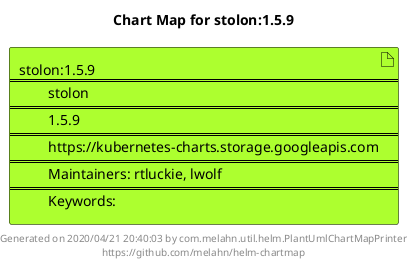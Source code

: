 @startuml
skinparam linetype ortho
skinparam backgroundColor white
skinparam usecaseBorderColor black
skinparam usecaseArrowColor LightSlateGray
skinparam artifactBorderColor black
skinparam artifactArrowColor LightSlateGray

title Chart Map for stolon:1.5.9

'There is one referenced Helm Chart
artifact "stolon:1.5.9\n====\n\tstolon\n====\n\t1.5.9\n====\n\thttps://kubernetes-charts.storage.googleapis.com\n====\n\tMaintainers: rtluckie, lwolf\n====\n\tKeywords: " as stolon_1_5_9 #GreenYellow

'There are 0 referenced Docker Images

'Chart Dependencies

center footer Generated on 2020/04/21 20:40:03 by com.melahn.util.helm.PlantUmlChartMapPrinter\nhttps://github.com/melahn/helm-chartmap
@enduml
